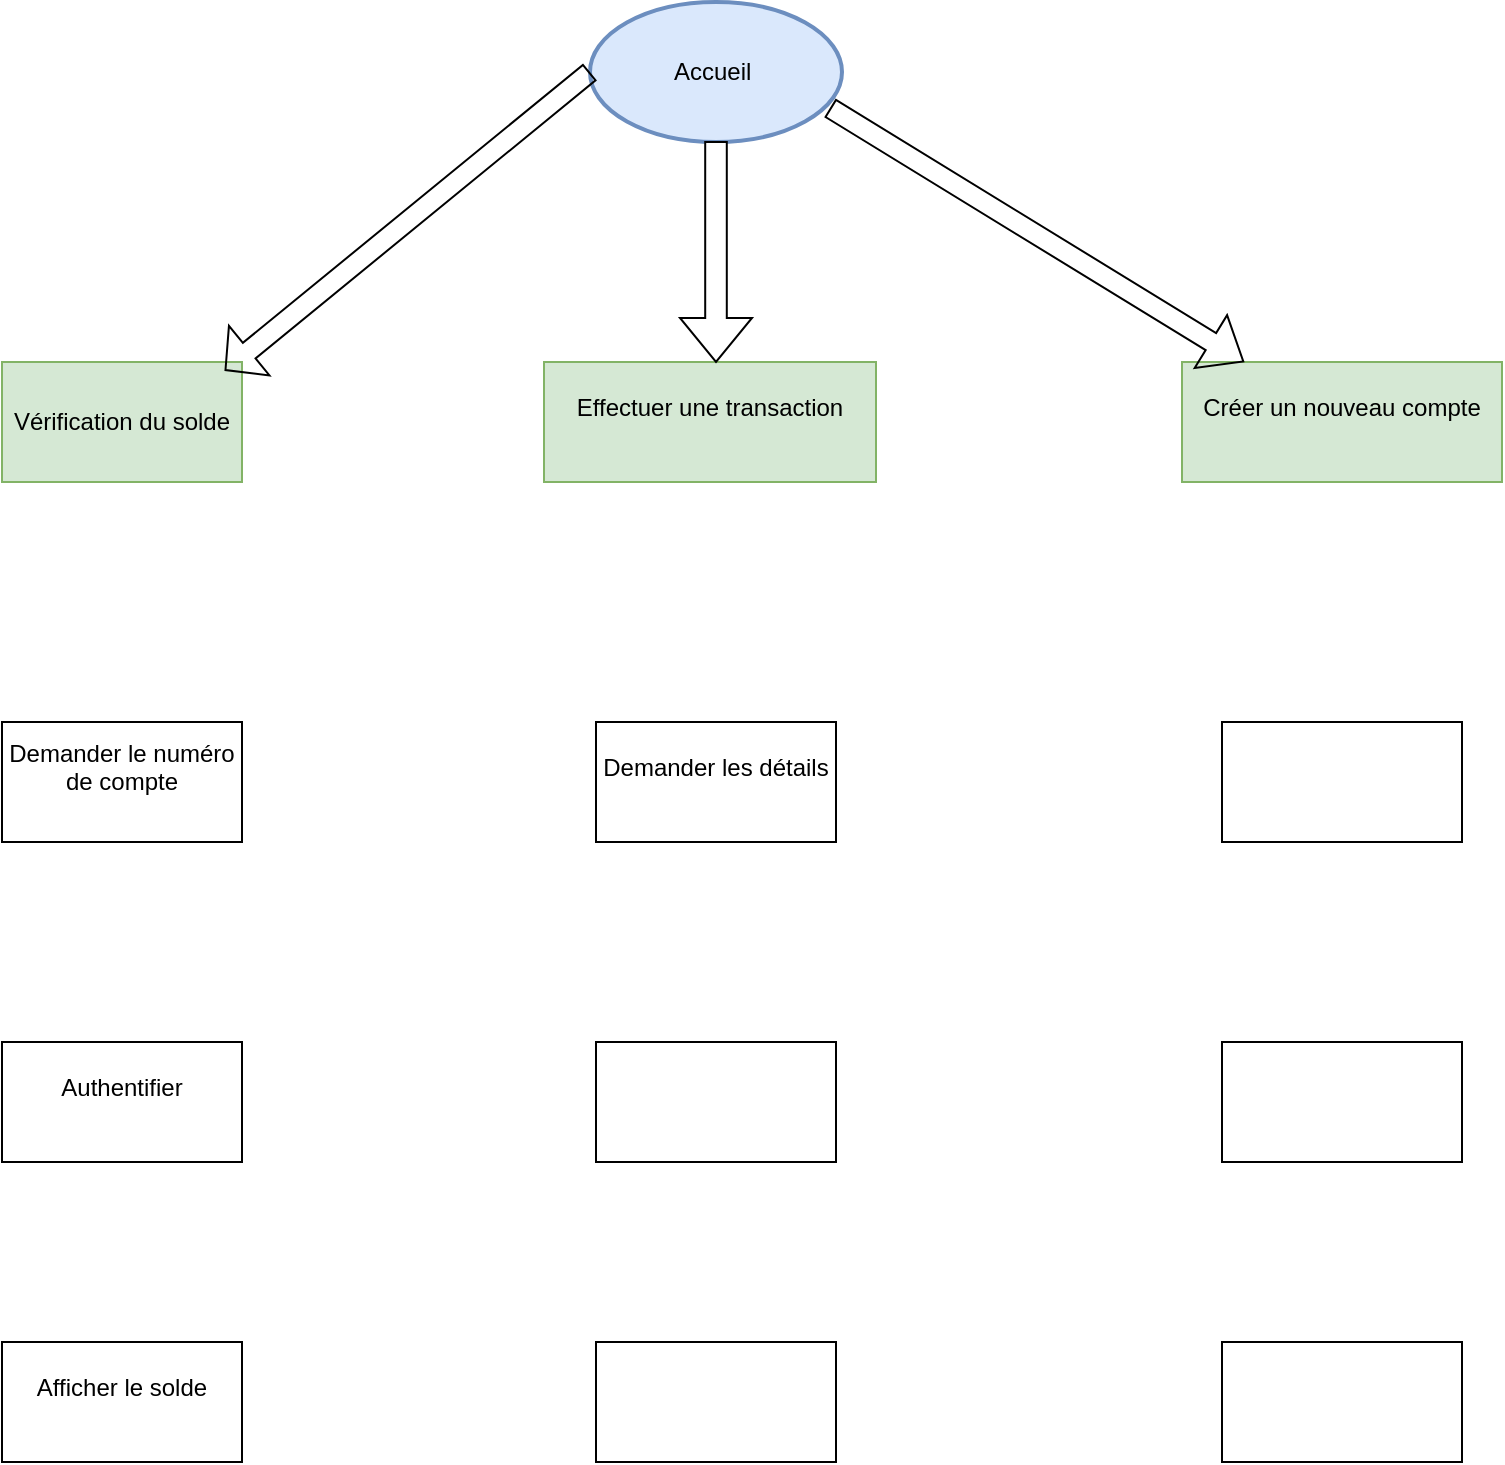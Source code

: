 <mxfile version="24.6.3" type="github">
  <diagram id="C5RBs43oDa-KdzZeNtuy" name="Page-1">
    <mxGraphModel dx="794" dy="499" grid="1" gridSize="10" guides="1" tooltips="1" connect="1" arrows="1" fold="1" page="1" pageScale="1" pageWidth="827" pageHeight="1169" math="0" shadow="0">
      <root>
        <mxCell id="WIyWlLk6GJQsqaUBKTNV-0" />
        <mxCell id="WIyWlLk6GJQsqaUBKTNV-1" parent="WIyWlLk6GJQsqaUBKTNV-0" />
        <mxCell id="dp-0Y5PM2_UAwzfMecd6-0" value="&lt;font style=&quot;vertical-align: inherit;&quot;&gt;&lt;font style=&quot;vertical-align: inherit;&quot;&gt;Accueil&amp;nbsp;&lt;/font&gt;&lt;/font&gt;" style="ellipse;whiteSpace=wrap;html=1;fillColor=#dae8fc;strokeColor=#6c8ebf;strokeWidth=2;" vertex="1" parent="WIyWlLk6GJQsqaUBKTNV-1">
          <mxGeometry x="354" y="80" width="126" height="70" as="geometry" />
        </mxCell>
        <mxCell id="dp-0Y5PM2_UAwzfMecd6-1" value="&lt;font style=&quot;vertical-align: inherit;&quot;&gt;&lt;font style=&quot;vertical-align: inherit;&quot;&gt;Vérification du solde&lt;/font&gt;&lt;/font&gt;" style="rounded=1;whiteSpace=wrap;html=1;arcSize=0;fillColor=#d5e8d4;strokeColor=#82b366;" vertex="1" parent="WIyWlLk6GJQsqaUBKTNV-1">
          <mxGeometry x="60" y="260" width="120" height="60" as="geometry" />
        </mxCell>
        <mxCell id="dp-0Y5PM2_UAwzfMecd6-2" value="&#xa;Effectuer une transaction&#xa;&#xa;" style="rounded=1;whiteSpace=wrap;html=1;arcSize=0;fillColor=#d5e8d4;strokeColor=#82b366;" vertex="1" parent="WIyWlLk6GJQsqaUBKTNV-1">
          <mxGeometry x="331" y="260" width="166" height="60" as="geometry" />
        </mxCell>
        <mxCell id="dp-0Y5PM2_UAwzfMecd6-3" value="&#xa;Créer un nouveau compte&#xa;&#xa;" style="rounded=1;whiteSpace=wrap;html=1;arcSize=0;fillColor=#d5e8d4;strokeColor=#82b366;" vertex="1" parent="WIyWlLk6GJQsqaUBKTNV-1">
          <mxGeometry x="650" y="260" width="160" height="60" as="geometry" />
        </mxCell>
        <mxCell id="dp-0Y5PM2_UAwzfMecd6-4" value="" style="shape=flexArrow;endArrow=classic;html=1;rounded=0;endWidth=21;endSize=4.77;entryX=0.928;entryY=0.072;entryDx=0;entryDy=0;entryPerimeter=0;exitX=0;exitY=0.5;exitDx=0;exitDy=0;" edge="1" parent="WIyWlLk6GJQsqaUBKTNV-1" source="dp-0Y5PM2_UAwzfMecd6-0" target="dp-0Y5PM2_UAwzfMecd6-1">
          <mxGeometry width="50" height="50" relative="1" as="geometry">
            <mxPoint x="270" y="160" as="sourcePoint" />
            <mxPoint x="250" y="230" as="targetPoint" />
            <Array as="points" />
          </mxGeometry>
        </mxCell>
        <mxCell id="dp-0Y5PM2_UAwzfMecd6-5" value="" style="shape=singleArrow;direction=south;whiteSpace=wrap;html=1;" vertex="1" parent="WIyWlLk6GJQsqaUBKTNV-1">
          <mxGeometry x="399" y="150" width="36" height="110" as="geometry" />
        </mxCell>
        <mxCell id="dp-0Y5PM2_UAwzfMecd6-6" value="" style="shape=flexArrow;endArrow=classic;html=1;rounded=0;exitX=0.952;exitY=0.757;exitDx=0;exitDy=0;exitPerimeter=0;" edge="1" parent="WIyWlLk6GJQsqaUBKTNV-1" source="dp-0Y5PM2_UAwzfMecd6-0" target="dp-0Y5PM2_UAwzfMecd6-3">
          <mxGeometry width="50" height="50" relative="1" as="geometry">
            <mxPoint x="530" y="180" as="sourcePoint" />
            <mxPoint x="580" y="130" as="targetPoint" />
          </mxGeometry>
        </mxCell>
        <mxCell id="dp-0Y5PM2_UAwzfMecd6-7" value="&#xa;Demander le numéro de compte&#xa;&#xa;" style="rounded=0;whiteSpace=wrap;html=1;" vertex="1" parent="WIyWlLk6GJQsqaUBKTNV-1">
          <mxGeometry x="60" y="440" width="120" height="60" as="geometry" />
        </mxCell>
        <mxCell id="dp-0Y5PM2_UAwzfMecd6-8" value="&#xa;Authentifier&#xa;&#xa;" style="rounded=0;whiteSpace=wrap;html=1;" vertex="1" parent="WIyWlLk6GJQsqaUBKTNV-1">
          <mxGeometry x="60" y="600" width="120" height="60" as="geometry" />
        </mxCell>
        <mxCell id="dp-0Y5PM2_UAwzfMecd6-9" value="&#xa;Afficher le solde&#xa;&#xa;" style="rounded=0;whiteSpace=wrap;html=1;" vertex="1" parent="WIyWlLk6GJQsqaUBKTNV-1">
          <mxGeometry x="60" y="750" width="120" height="60" as="geometry" />
        </mxCell>
        <mxCell id="dp-0Y5PM2_UAwzfMecd6-10" value="&#xa;Demander les détails&#xa;&#xa;" style="rounded=0;whiteSpace=wrap;html=1;" vertex="1" parent="WIyWlLk6GJQsqaUBKTNV-1">
          <mxGeometry x="357" y="440" width="120" height="60" as="geometry" />
        </mxCell>
        <mxCell id="dp-0Y5PM2_UAwzfMecd6-11" value="" style="rounded=0;whiteSpace=wrap;html=1;" vertex="1" parent="WIyWlLk6GJQsqaUBKTNV-1">
          <mxGeometry x="357" y="600" width="120" height="60" as="geometry" />
        </mxCell>
        <mxCell id="dp-0Y5PM2_UAwzfMecd6-12" value="" style="rounded=0;whiteSpace=wrap;html=1;" vertex="1" parent="WIyWlLk6GJQsqaUBKTNV-1">
          <mxGeometry x="357" y="750" width="120" height="60" as="geometry" />
        </mxCell>
        <mxCell id="dp-0Y5PM2_UAwzfMecd6-13" value="" style="rounded=0;whiteSpace=wrap;html=1;" vertex="1" parent="WIyWlLk6GJQsqaUBKTNV-1">
          <mxGeometry x="670" y="440" width="120" height="60" as="geometry" />
        </mxCell>
        <mxCell id="dp-0Y5PM2_UAwzfMecd6-14" value="" style="rounded=0;whiteSpace=wrap;html=1;" vertex="1" parent="WIyWlLk6GJQsqaUBKTNV-1">
          <mxGeometry x="670" y="600" width="120" height="60" as="geometry" />
        </mxCell>
        <mxCell id="dp-0Y5PM2_UAwzfMecd6-15" value="" style="rounded=0;whiteSpace=wrap;html=1;" vertex="1" parent="WIyWlLk6GJQsqaUBKTNV-1">
          <mxGeometry x="670" y="750" width="120" height="60" as="geometry" />
        </mxCell>
      </root>
    </mxGraphModel>
  </diagram>
</mxfile>
